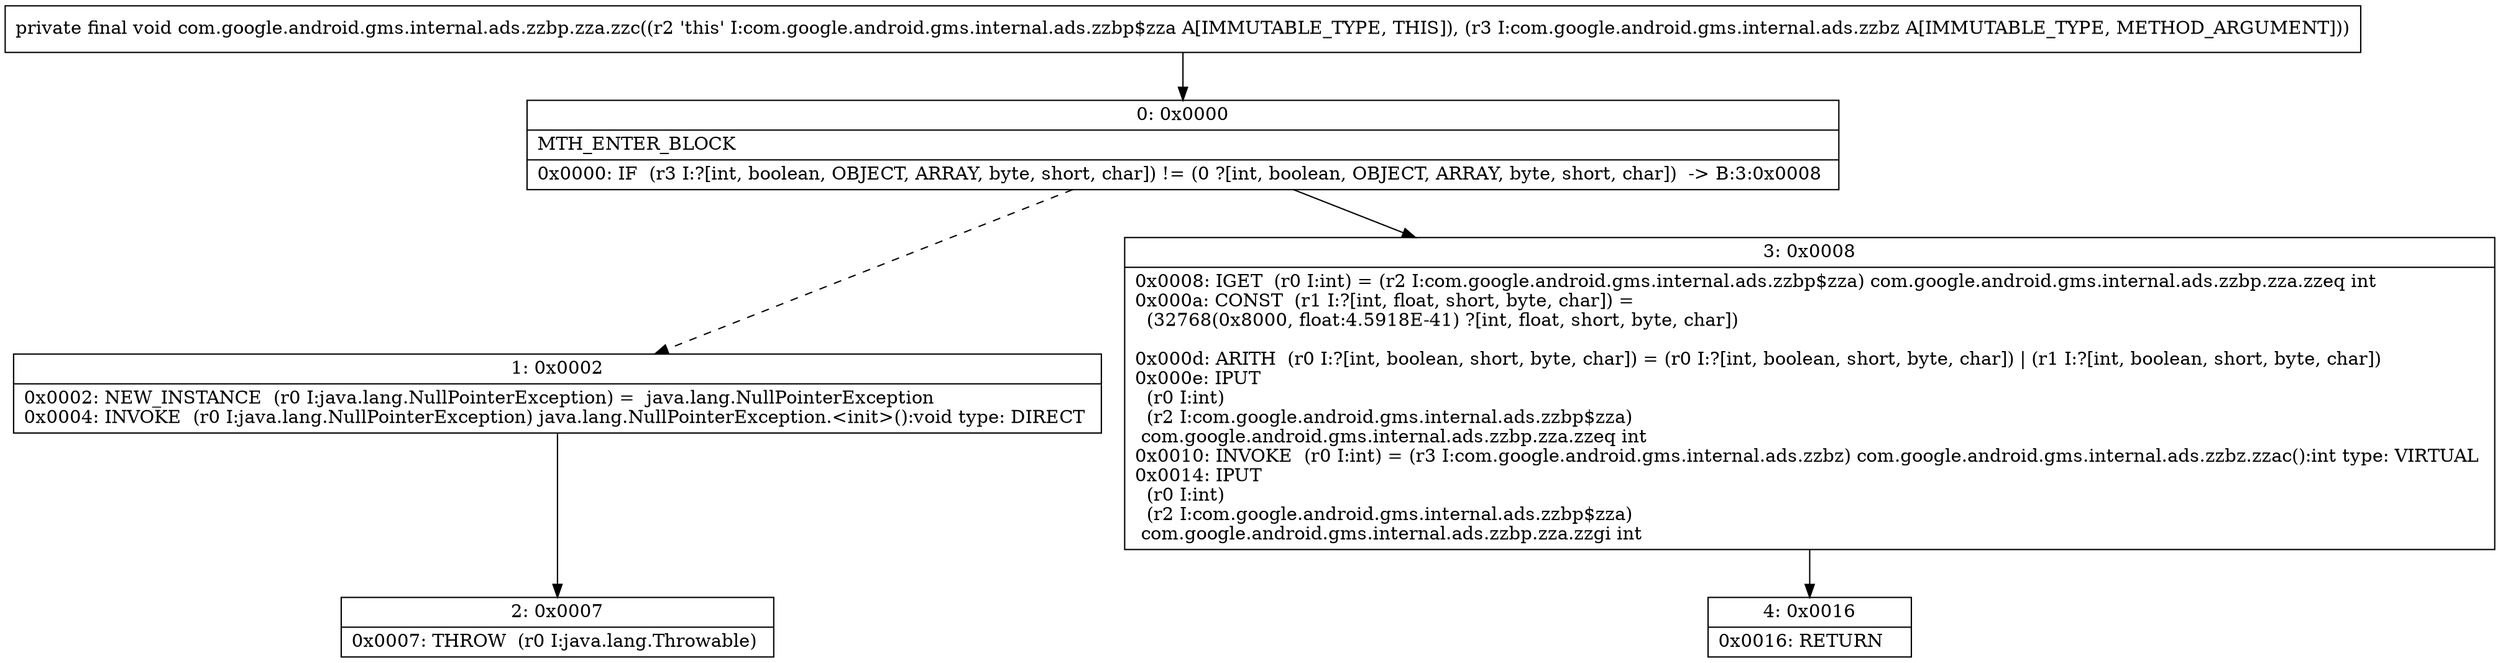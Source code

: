 digraph "CFG forcom.google.android.gms.internal.ads.zzbp.zza.zzc(Lcom\/google\/android\/gms\/internal\/ads\/zzbz;)V" {
Node_0 [shape=record,label="{0\:\ 0x0000|MTH_ENTER_BLOCK\l|0x0000: IF  (r3 I:?[int, boolean, OBJECT, ARRAY, byte, short, char]) != (0 ?[int, boolean, OBJECT, ARRAY, byte, short, char])  \-\> B:3:0x0008 \l}"];
Node_1 [shape=record,label="{1\:\ 0x0002|0x0002: NEW_INSTANCE  (r0 I:java.lang.NullPointerException) =  java.lang.NullPointerException \l0x0004: INVOKE  (r0 I:java.lang.NullPointerException) java.lang.NullPointerException.\<init\>():void type: DIRECT \l}"];
Node_2 [shape=record,label="{2\:\ 0x0007|0x0007: THROW  (r0 I:java.lang.Throwable) \l}"];
Node_3 [shape=record,label="{3\:\ 0x0008|0x0008: IGET  (r0 I:int) = (r2 I:com.google.android.gms.internal.ads.zzbp$zza) com.google.android.gms.internal.ads.zzbp.zza.zzeq int \l0x000a: CONST  (r1 I:?[int, float, short, byte, char]) = \l  (32768(0x8000, float:4.5918E\-41) ?[int, float, short, byte, char])\l \l0x000d: ARITH  (r0 I:?[int, boolean, short, byte, char]) = (r0 I:?[int, boolean, short, byte, char]) \| (r1 I:?[int, boolean, short, byte, char]) \l0x000e: IPUT  \l  (r0 I:int)\l  (r2 I:com.google.android.gms.internal.ads.zzbp$zza)\l com.google.android.gms.internal.ads.zzbp.zza.zzeq int \l0x0010: INVOKE  (r0 I:int) = (r3 I:com.google.android.gms.internal.ads.zzbz) com.google.android.gms.internal.ads.zzbz.zzac():int type: VIRTUAL \l0x0014: IPUT  \l  (r0 I:int)\l  (r2 I:com.google.android.gms.internal.ads.zzbp$zza)\l com.google.android.gms.internal.ads.zzbp.zza.zzgi int \l}"];
Node_4 [shape=record,label="{4\:\ 0x0016|0x0016: RETURN   \l}"];
MethodNode[shape=record,label="{private final void com.google.android.gms.internal.ads.zzbp.zza.zzc((r2 'this' I:com.google.android.gms.internal.ads.zzbp$zza A[IMMUTABLE_TYPE, THIS]), (r3 I:com.google.android.gms.internal.ads.zzbz A[IMMUTABLE_TYPE, METHOD_ARGUMENT])) }"];
MethodNode -> Node_0;
Node_0 -> Node_1[style=dashed];
Node_0 -> Node_3;
Node_1 -> Node_2;
Node_3 -> Node_4;
}

